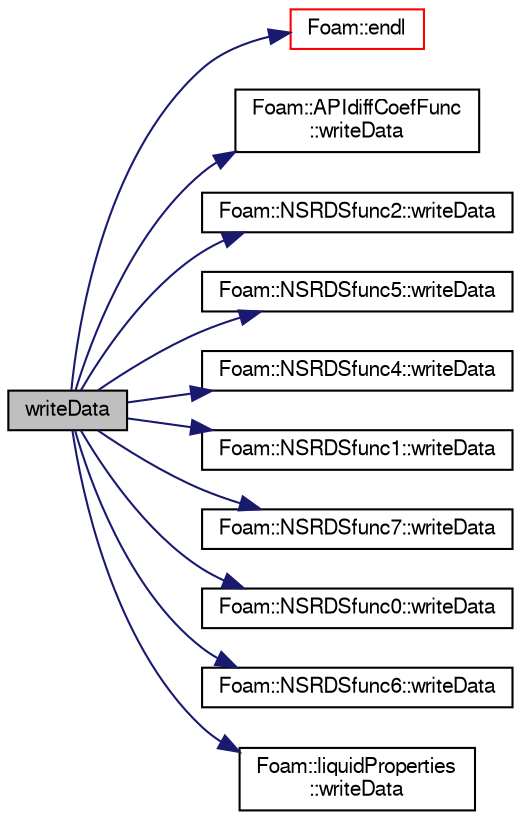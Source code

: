 digraph "writeData"
{
  bgcolor="transparent";
  edge [fontname="FreeSans",fontsize="10",labelfontname="FreeSans",labelfontsize="10"];
  node [fontname="FreeSans",fontsize="10",shape=record];
  rankdir="LR";
  Node142 [label="writeData",height=0.2,width=0.4,color="black", fillcolor="grey75", style="filled", fontcolor="black"];
  Node142 -> Node143 [color="midnightblue",fontsize="10",style="solid",fontname="FreeSans"];
  Node143 [label="Foam::endl",height=0.2,width=0.4,color="red",URL="$a21124.html#a2db8fe02a0d3909e9351bb4275b23ce4",tooltip="Add newline and flush stream. "];
  Node142 -> Node145 [color="midnightblue",fontsize="10",style="solid",fontname="FreeSans"];
  Node145 [label="Foam::APIdiffCoefFunc\l::writeData",height=0.2,width=0.4,color="black",URL="$a30406.html#a4a9a5e81ef203c89a365d47f0acc39b9",tooltip="Write the function coefficients. "];
  Node142 -> Node146 [color="midnightblue",fontsize="10",style="solid",fontname="FreeSans"];
  Node146 [label="Foam::NSRDSfunc2::writeData",height=0.2,width=0.4,color="black",URL="$a30422.html#a4a9a5e81ef203c89a365d47f0acc39b9",tooltip="Write the function coefficients. "];
  Node142 -> Node147 [color="midnightblue",fontsize="10",style="solid",fontname="FreeSans"];
  Node147 [label="Foam::NSRDSfunc5::writeData",height=0.2,width=0.4,color="black",URL="$a30434.html#a4a9a5e81ef203c89a365d47f0acc39b9",tooltip="Write the function coefficients. "];
  Node142 -> Node148 [color="midnightblue",fontsize="10",style="solid",fontname="FreeSans"];
  Node148 [label="Foam::NSRDSfunc4::writeData",height=0.2,width=0.4,color="black",URL="$a30430.html#a4a9a5e81ef203c89a365d47f0acc39b9",tooltip="Write the function coefficients. "];
  Node142 -> Node149 [color="midnightblue",fontsize="10",style="solid",fontname="FreeSans"];
  Node149 [label="Foam::NSRDSfunc1::writeData",height=0.2,width=0.4,color="black",URL="$a30414.html#a4a9a5e81ef203c89a365d47f0acc39b9",tooltip="Write the function coefficients. "];
  Node142 -> Node150 [color="midnightblue",fontsize="10",style="solid",fontname="FreeSans"];
  Node150 [label="Foam::NSRDSfunc7::writeData",height=0.2,width=0.4,color="black",URL="$a30442.html#a4a9a5e81ef203c89a365d47f0acc39b9",tooltip="Write the function coefficients. "];
  Node142 -> Node151 [color="midnightblue",fontsize="10",style="solid",fontname="FreeSans"];
  Node151 [label="Foam::NSRDSfunc0::writeData",height=0.2,width=0.4,color="black",URL="$a30410.html#a4a9a5e81ef203c89a365d47f0acc39b9",tooltip="Write the function coefficients. "];
  Node142 -> Node152 [color="midnightblue",fontsize="10",style="solid",fontname="FreeSans"];
  Node152 [label="Foam::NSRDSfunc6::writeData",height=0.2,width=0.4,color="black",URL="$a30438.html#a4a9a5e81ef203c89a365d47f0acc39b9",tooltip="Write the function coefficients. "];
  Node142 -> Node153 [color="midnightblue",fontsize="10",style="solid",fontname="FreeSans"];
  Node153 [label="Foam::liquidProperties\l::writeData",height=0.2,width=0.4,color="black",URL="$a29954.html#a4a9a5e81ef203c89a365d47f0acc39b9",tooltip="Write the function coefficients. "];
}
